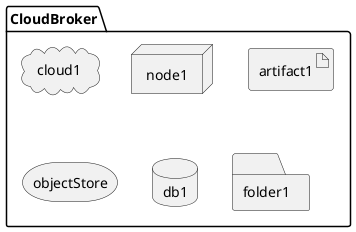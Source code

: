 @startuml

package  CloudBroker {
  cloud cloud1
  node node1
  artifact artifact1
  storage objectStore
  database db1
  folder folder1
}

@enduml
